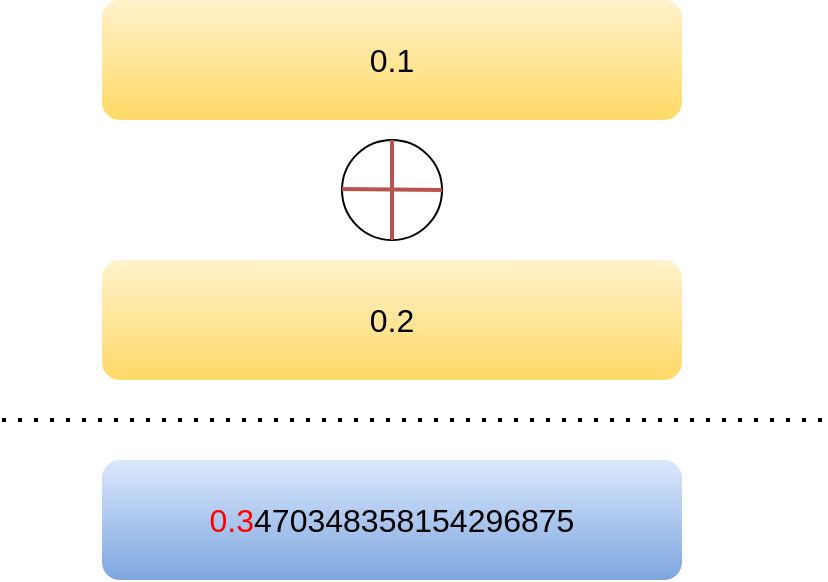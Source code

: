 <mxfile version="13.10.6" type="github">
  <diagram id="aUihdd68fqfxLUTkQLma" name="第 1 页">
    <mxGraphModel dx="1102" dy="582" grid="1" gridSize="10" guides="1" tooltips="1" connect="1" arrows="1" fold="1" page="1" pageScale="1" pageWidth="827" pageHeight="1169" math="0" shadow="0">
      <root>
        <mxCell id="0" />
        <mxCell id="1" parent="0" />
        <mxCell id="hP8N73eXKbdKDqS--rKs-1" value="0.1" style="rounded=1;whiteSpace=wrap;html=1;gradientColor=#ffd966;fillColor=#fff2cc;fontSize=16;strokeColor=none;" vertex="1" parent="1">
          <mxGeometry x="230" y="80" width="290" height="60" as="geometry" />
        </mxCell>
        <mxCell id="hP8N73eXKbdKDqS--rKs-2" value="0.2" style="rounded=1;whiteSpace=wrap;html=1;gradientColor=#ffd966;fillColor=#fff2cc;fontSize=16;strokeColor=none;" vertex="1" parent="1">
          <mxGeometry x="230" y="210" width="290" height="60" as="geometry" />
        </mxCell>
        <mxCell id="hP8N73eXKbdKDqS--rKs-3" value="" style="endArrow=none;dashed=1;html=1;dashPattern=1 3;strokeWidth=2;fontSize=16;" edge="1" parent="1">
          <mxGeometry width="50" height="50" relative="1" as="geometry">
            <mxPoint x="180" y="290" as="sourcePoint" />
            <mxPoint x="590" y="290" as="targetPoint" />
          </mxGeometry>
        </mxCell>
        <mxCell id="hP8N73eXKbdKDqS--rKs-4" value="&lt;font color=&quot;#ff0000&quot;&gt;0.3&lt;/font&gt;470348358154296875" style="rounded=1;whiteSpace=wrap;html=1;gradientColor=#7ea6e0;fillColor=#dae8fc;fontSize=16;strokeColor=none;" vertex="1" parent="1">
          <mxGeometry x="230" y="310" width="290" height="60" as="geometry" />
        </mxCell>
        <mxCell id="hP8N73eXKbdKDqS--rKs-11" value="" style="ellipse;whiteSpace=wrap;html=1;aspect=fixed;fontSize=16;" vertex="1" parent="1">
          <mxGeometry x="350" y="150" width="50" height="50" as="geometry" />
        </mxCell>
        <mxCell id="hP8N73eXKbdKDqS--rKs-12" value="" style="endArrow=none;html=1;fontSize=16;entryX=1;entryY=0.5;entryDx=0;entryDy=0;strokeWidth=2;gradientColor=#ea6b66;fillColor=#f8cecc;strokeColor=#b85450;" edge="1" parent="1" target="hP8N73eXKbdKDqS--rKs-11">
          <mxGeometry width="50" height="50" relative="1" as="geometry">
            <mxPoint x="350" y="174.5" as="sourcePoint" />
            <mxPoint x="390" y="175" as="targetPoint" />
          </mxGeometry>
        </mxCell>
        <mxCell id="hP8N73eXKbdKDqS--rKs-13" value="" style="endArrow=none;html=1;fontSize=16;entryX=0.5;entryY=0;entryDx=0;entryDy=0;strokeWidth=2;gradientColor=#ea6b66;fillColor=#f8cecc;strokeColor=#b85450;" edge="1" parent="1" target="hP8N73eXKbdKDqS--rKs-11">
          <mxGeometry width="50" height="50" relative="1" as="geometry">
            <mxPoint x="375" y="200" as="sourcePoint" />
            <mxPoint x="374.5" y="160" as="targetPoint" />
          </mxGeometry>
        </mxCell>
      </root>
    </mxGraphModel>
  </diagram>
</mxfile>
